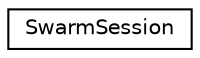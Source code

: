digraph "Graphical Class Hierarchy"
{
  edge [fontname="Helvetica",fontsize="10",labelfontname="Helvetica",labelfontsize="10"];
  node [fontname="Helvetica",fontsize="10",shape=record];
  rankdir="LR";
  Node0 [label="SwarmSession",height=0.2,width=0.4,color="black", fillcolor="white", style="filled",URL="$struct_swarm_session.html"];
}
